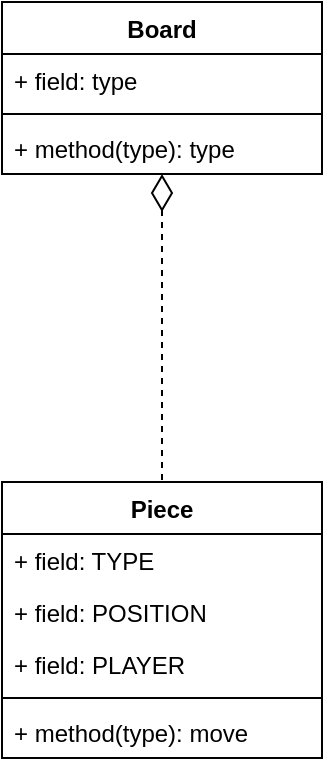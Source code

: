 <mxfile version="16.1.2" type="device"><diagram id="4hkkB3_fi8NeSUdxOGFD" name="Page-1"><mxGraphModel dx="1422" dy="865" grid="1" gridSize="10" guides="1" tooltips="1" connect="1" arrows="1" fold="1" page="1" pageScale="1" pageWidth="4681" pageHeight="3300" math="0" shadow="0"><root><mxCell id="0"/><mxCell id="1" parent="0"/><mxCell id="sP7Ua59VW2Z9VsAOfkMj-1" value="Piece" style="swimlane;fontStyle=1;align=center;verticalAlign=top;childLayout=stackLayout;horizontal=1;startSize=26;horizontalStack=0;resizeParent=1;resizeParentMax=0;resizeLast=0;collapsible=1;marginBottom=0;" vertex="1" parent="1"><mxGeometry x="360" y="360" width="160" height="138" as="geometry"/></mxCell><mxCell id="sP7Ua59VW2Z9VsAOfkMj-6" value="+ field: TYPE" style="text;strokeColor=none;fillColor=none;align=left;verticalAlign=top;spacingLeft=4;spacingRight=4;overflow=hidden;rotatable=0;points=[[0,0.5],[1,0.5]];portConstraint=eastwest;" vertex="1" parent="sP7Ua59VW2Z9VsAOfkMj-1"><mxGeometry y="26" width="160" height="26" as="geometry"/></mxCell><mxCell id="sP7Ua59VW2Z9VsAOfkMj-5" value="+ field: POSITION" style="text;strokeColor=none;fillColor=none;align=left;verticalAlign=top;spacingLeft=4;spacingRight=4;overflow=hidden;rotatable=0;points=[[0,0.5],[1,0.5]];portConstraint=eastwest;" vertex="1" parent="sP7Ua59VW2Z9VsAOfkMj-1"><mxGeometry y="52" width="160" height="26" as="geometry"/></mxCell><mxCell id="sP7Ua59VW2Z9VsAOfkMj-2" value="+ field: PLAYER" style="text;strokeColor=none;fillColor=none;align=left;verticalAlign=top;spacingLeft=4;spacingRight=4;overflow=hidden;rotatable=0;points=[[0,0.5],[1,0.5]];portConstraint=eastwest;" vertex="1" parent="sP7Ua59VW2Z9VsAOfkMj-1"><mxGeometry y="78" width="160" height="26" as="geometry"/></mxCell><mxCell id="sP7Ua59VW2Z9VsAOfkMj-3" value="" style="line;strokeWidth=1;fillColor=none;align=left;verticalAlign=middle;spacingTop=-1;spacingLeft=3;spacingRight=3;rotatable=0;labelPosition=right;points=[];portConstraint=eastwest;" vertex="1" parent="sP7Ua59VW2Z9VsAOfkMj-1"><mxGeometry y="104" width="160" height="8" as="geometry"/></mxCell><mxCell id="sP7Ua59VW2Z9VsAOfkMj-4" value="+ method(type): move" style="text;strokeColor=none;fillColor=none;align=left;verticalAlign=top;spacingLeft=4;spacingRight=4;overflow=hidden;rotatable=0;points=[[0,0.5],[1,0.5]];portConstraint=eastwest;" vertex="1" parent="sP7Ua59VW2Z9VsAOfkMj-1"><mxGeometry y="112" width="160" height="26" as="geometry"/></mxCell><mxCell id="sP7Ua59VW2Z9VsAOfkMj-11" style="edgeStyle=orthogonalEdgeStyle;rounded=0;orthogonalLoop=1;jettySize=auto;html=1;entryX=0.5;entryY=0;entryDx=0;entryDy=0;dashed=1;startArrow=diamondThin;startFill=0;targetPerimeterSpacing=0;startSize=16;endArrow=none;endFill=0;" edge="1" parent="1" source="sP7Ua59VW2Z9VsAOfkMj-7" target="sP7Ua59VW2Z9VsAOfkMj-1"><mxGeometry relative="1" as="geometry"/></mxCell><mxCell id="sP7Ua59VW2Z9VsAOfkMj-7" value="Board" style="swimlane;fontStyle=1;align=center;verticalAlign=top;childLayout=stackLayout;horizontal=1;startSize=26;horizontalStack=0;resizeParent=1;resizeParentMax=0;resizeLast=0;collapsible=1;marginBottom=0;" vertex="1" parent="1"><mxGeometry x="360" y="120" width="160" height="86" as="geometry"/></mxCell><mxCell id="sP7Ua59VW2Z9VsAOfkMj-8" value="+ field: type" style="text;strokeColor=none;fillColor=none;align=left;verticalAlign=top;spacingLeft=4;spacingRight=4;overflow=hidden;rotatable=0;points=[[0,0.5],[1,0.5]];portConstraint=eastwest;" vertex="1" parent="sP7Ua59VW2Z9VsAOfkMj-7"><mxGeometry y="26" width="160" height="26" as="geometry"/></mxCell><mxCell id="sP7Ua59VW2Z9VsAOfkMj-9" value="" style="line;strokeWidth=1;fillColor=none;align=left;verticalAlign=middle;spacingTop=-1;spacingLeft=3;spacingRight=3;rotatable=0;labelPosition=right;points=[];portConstraint=eastwest;" vertex="1" parent="sP7Ua59VW2Z9VsAOfkMj-7"><mxGeometry y="52" width="160" height="8" as="geometry"/></mxCell><mxCell id="sP7Ua59VW2Z9VsAOfkMj-10" value="+ method(type): type" style="text;strokeColor=none;fillColor=none;align=left;verticalAlign=top;spacingLeft=4;spacingRight=4;overflow=hidden;rotatable=0;points=[[0,0.5],[1,0.5]];portConstraint=eastwest;" vertex="1" parent="sP7Ua59VW2Z9VsAOfkMj-7"><mxGeometry y="60" width="160" height="26" as="geometry"/></mxCell></root></mxGraphModel></diagram></mxfile>